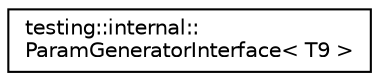 digraph "Graphical Class Hierarchy"
{
 // LATEX_PDF_SIZE
  edge [fontname="Helvetica",fontsize="10",labelfontname="Helvetica",labelfontsize="10"];
  node [fontname="Helvetica",fontsize="10",shape=record];
  rankdir="LR";
  Node0 [label="testing::internal::\lParamGeneratorInterface\< T9 \>",height=0.2,width=0.4,color="black", fillcolor="white", style="filled",URL="$classtesting_1_1internal_1_1_param_generator_interface.html",tooltip=" "];
}
